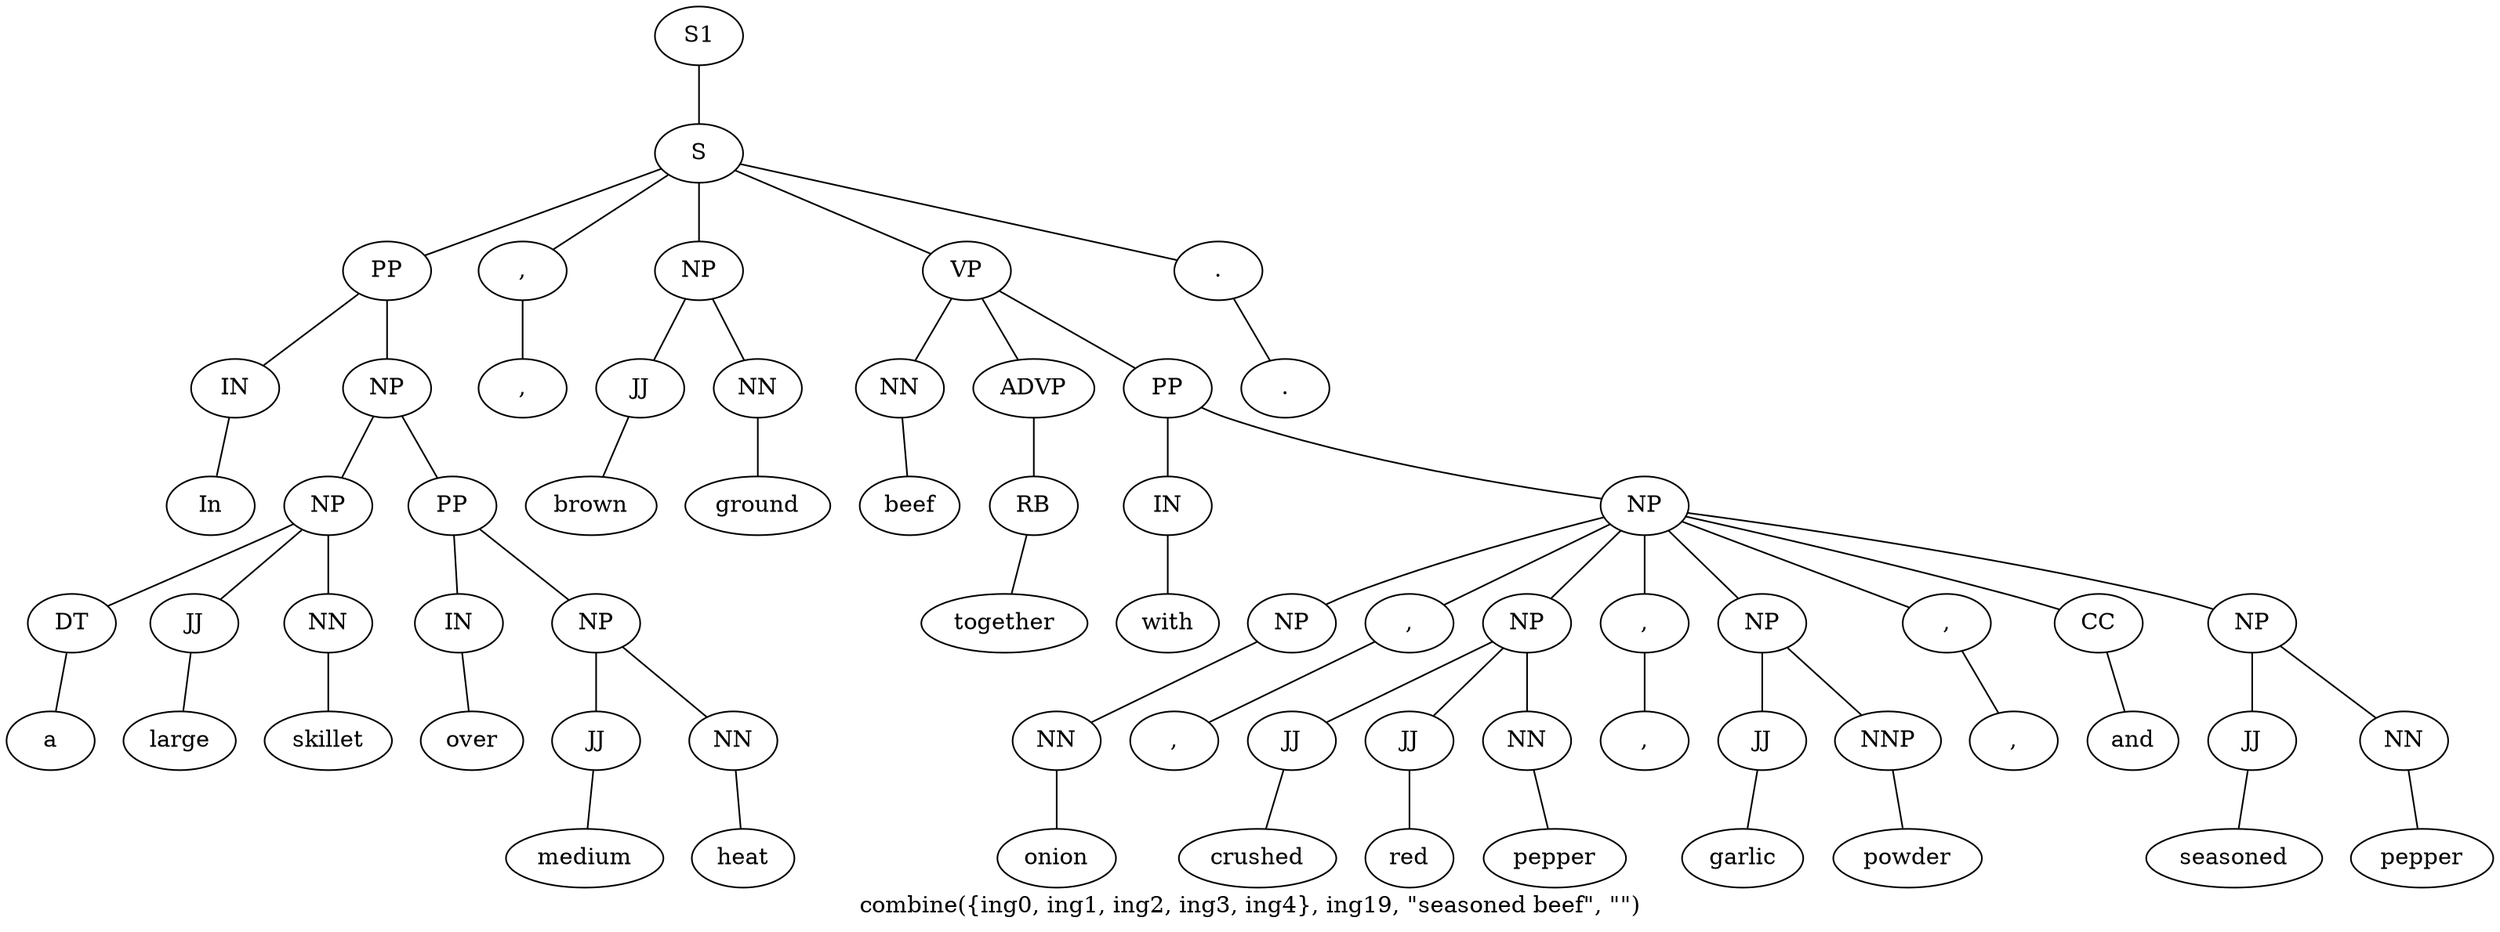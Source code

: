 graph SyntaxGraph {
	label = "combine({ing0, ing1, ing2, ing3, ing4}, ing19, \"seasoned beef\", \"\")";
	Node0 [label="S1"];
	Node1 [label="S"];
	Node2 [label="PP"];
	Node3 [label="IN"];
	Node4 [label="In"];
	Node5 [label="NP"];
	Node6 [label="NP"];
	Node7 [label="DT"];
	Node8 [label="a"];
	Node9 [label="JJ"];
	Node10 [label="large"];
	Node11 [label="NN"];
	Node12 [label="skillet"];
	Node13 [label="PP"];
	Node14 [label="IN"];
	Node15 [label="over"];
	Node16 [label="NP"];
	Node17 [label="JJ"];
	Node18 [label="medium"];
	Node19 [label="NN"];
	Node20 [label="heat"];
	Node21 [label=","];
	Node22 [label=","];
	Node23 [label="NP"];
	Node24 [label="JJ"];
	Node25 [label="brown"];
	Node26 [label="NN"];
	Node27 [label="ground"];
	Node28 [label="VP"];
	Node29 [label="NN"];
	Node30 [label="beef"];
	Node31 [label="ADVP"];
	Node32 [label="RB"];
	Node33 [label="together"];
	Node34 [label="PP"];
	Node35 [label="IN"];
	Node36 [label="with"];
	Node37 [label="NP"];
	Node38 [label="NP"];
	Node39 [label="NN"];
	Node40 [label="onion"];
	Node41 [label=","];
	Node42 [label=","];
	Node43 [label="NP"];
	Node44 [label="JJ"];
	Node45 [label="crushed"];
	Node46 [label="JJ"];
	Node47 [label="red"];
	Node48 [label="NN"];
	Node49 [label="pepper"];
	Node50 [label=","];
	Node51 [label=","];
	Node52 [label="NP"];
	Node53 [label="JJ"];
	Node54 [label="garlic"];
	Node55 [label="NNP"];
	Node56 [label="powder"];
	Node57 [label=","];
	Node58 [label=","];
	Node59 [label="CC"];
	Node60 [label="and"];
	Node61 [label="NP"];
	Node62 [label="JJ"];
	Node63 [label="seasoned"];
	Node64 [label="NN"];
	Node65 [label="pepper"];
	Node66 [label="."];
	Node67 [label="."];

	Node0 -- Node1;
	Node1 -- Node2;
	Node1 -- Node21;
	Node1 -- Node23;
	Node1 -- Node28;
	Node1 -- Node66;
	Node2 -- Node3;
	Node2 -- Node5;
	Node3 -- Node4;
	Node5 -- Node6;
	Node5 -- Node13;
	Node6 -- Node7;
	Node6 -- Node9;
	Node6 -- Node11;
	Node7 -- Node8;
	Node9 -- Node10;
	Node11 -- Node12;
	Node13 -- Node14;
	Node13 -- Node16;
	Node14 -- Node15;
	Node16 -- Node17;
	Node16 -- Node19;
	Node17 -- Node18;
	Node19 -- Node20;
	Node21 -- Node22;
	Node23 -- Node24;
	Node23 -- Node26;
	Node24 -- Node25;
	Node26 -- Node27;
	Node28 -- Node29;
	Node28 -- Node31;
	Node28 -- Node34;
	Node29 -- Node30;
	Node31 -- Node32;
	Node32 -- Node33;
	Node34 -- Node35;
	Node34 -- Node37;
	Node35 -- Node36;
	Node37 -- Node38;
	Node37 -- Node41;
	Node37 -- Node43;
	Node37 -- Node50;
	Node37 -- Node52;
	Node37 -- Node57;
	Node37 -- Node59;
	Node37 -- Node61;
	Node38 -- Node39;
	Node39 -- Node40;
	Node41 -- Node42;
	Node43 -- Node44;
	Node43 -- Node46;
	Node43 -- Node48;
	Node44 -- Node45;
	Node46 -- Node47;
	Node48 -- Node49;
	Node50 -- Node51;
	Node52 -- Node53;
	Node52 -- Node55;
	Node53 -- Node54;
	Node55 -- Node56;
	Node57 -- Node58;
	Node59 -- Node60;
	Node61 -- Node62;
	Node61 -- Node64;
	Node62 -- Node63;
	Node64 -- Node65;
	Node66 -- Node67;
}